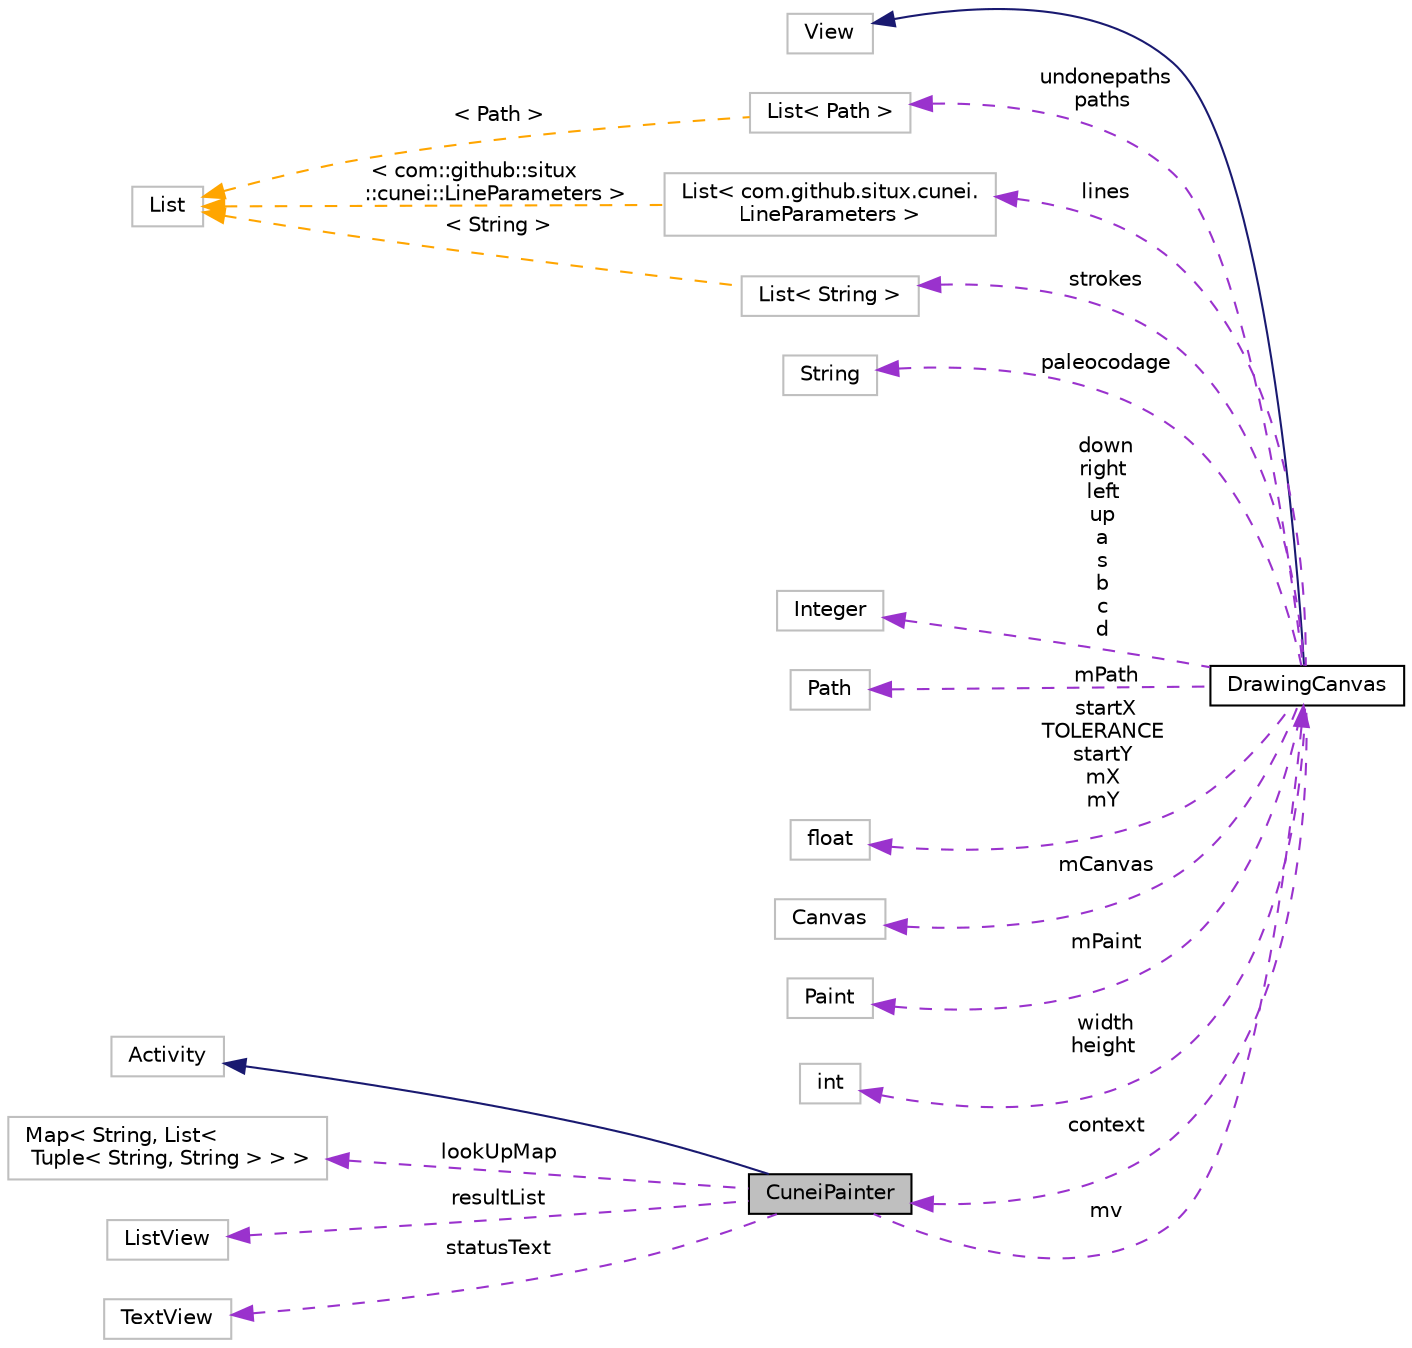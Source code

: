 digraph "CuneiPainter"
{
  edge [fontname="Helvetica",fontsize="10",labelfontname="Helvetica",labelfontsize="10"];
  node [fontname="Helvetica",fontsize="10",shape=record];
  rankdir="LR";
  Node1 [label="CuneiPainter",height=0.2,width=0.4,color="black", fillcolor="grey75", style="filled" fontcolor="black"];
  Node2 -> Node1 [dir="back",color="midnightblue",fontsize="10",style="solid",fontname="Helvetica"];
  Node2 [label="Activity",height=0.2,width=0.4,color="grey75", fillcolor="white", style="filled"];
  Node3 -> Node1 [dir="back",color="darkorchid3",fontsize="10",style="dashed",label=" lookUpMap" ,fontname="Helvetica"];
  Node3 [label="Map\< String, List\<\l Tuple\< String, String \> \> \>",height=0.2,width=0.4,color="grey75", fillcolor="white", style="filled"];
  Node4 -> Node1 [dir="back",color="darkorchid3",fontsize="10",style="dashed",label=" resultList" ,fontname="Helvetica"];
  Node4 [label="ListView",height=0.2,width=0.4,color="grey75", fillcolor="white", style="filled"];
  Node5 -> Node1 [dir="back",color="darkorchid3",fontsize="10",style="dashed",label=" mv" ,fontname="Helvetica"];
  Node5 [label="DrawingCanvas",height=0.2,width=0.4,color="black", fillcolor="white", style="filled",URL="$a00003.html",tooltip="Canvas for drawing lines that indicate cuneiform characters. "];
  Node6 -> Node5 [dir="back",color="midnightblue",fontsize="10",style="solid",fontname="Helvetica"];
  Node6 [label="View",height=0.2,width=0.4,color="grey75", fillcolor="white", style="filled"];
  Node7 -> Node5 [dir="back",color="darkorchid3",fontsize="10",style="dashed",label=" undonepaths\npaths" ,fontname="Helvetica"];
  Node7 [label="List\< Path \>",height=0.2,width=0.4,color="grey75", fillcolor="white", style="filled"];
  Node8 -> Node7 [dir="back",color="orange",fontsize="10",style="dashed",label=" \< Path \>" ,fontname="Helvetica"];
  Node8 [label="List",height=0.2,width=0.4,color="grey75", fillcolor="white", style="filled"];
  Node9 -> Node5 [dir="back",color="darkorchid3",fontsize="10",style="dashed",label=" paleocodage" ,fontname="Helvetica"];
  Node9 [label="String",height=0.2,width=0.4,color="grey75", fillcolor="white", style="filled"];
  Node10 -> Node5 [dir="back",color="darkorchid3",fontsize="10",style="dashed",label=" down\nright\nleft\nup\na\ns\nb\nc\nd" ,fontname="Helvetica"];
  Node10 [label="Integer",height=0.2,width=0.4,color="grey75", fillcolor="white", style="filled"];
  Node11 -> Node5 [dir="back",color="darkorchid3",fontsize="10",style="dashed",label=" lines" ,fontname="Helvetica"];
  Node11 [label="List\< com.github.situx.cunei.\lLineParameters \>",height=0.2,width=0.4,color="grey75", fillcolor="white", style="filled"];
  Node8 -> Node11 [dir="back",color="orange",fontsize="10",style="dashed",label=" \< com::github::situx\l::cunei::LineParameters \>" ,fontname="Helvetica"];
  Node12 -> Node5 [dir="back",color="darkorchid3",fontsize="10",style="dashed",label=" strokes" ,fontname="Helvetica"];
  Node12 [label="List\< String \>",height=0.2,width=0.4,color="grey75", fillcolor="white", style="filled"];
  Node8 -> Node12 [dir="back",color="orange",fontsize="10",style="dashed",label=" \< String \>" ,fontname="Helvetica"];
  Node13 -> Node5 [dir="back",color="darkorchid3",fontsize="10",style="dashed",label=" mPath" ,fontname="Helvetica"];
  Node13 [label="Path",height=0.2,width=0.4,color="grey75", fillcolor="white", style="filled"];
  Node14 -> Node5 [dir="back",color="darkorchid3",fontsize="10",style="dashed",label=" startX\nTOLERANCE\nstartY\nmX\nmY" ,fontname="Helvetica"];
  Node14 [label="float",height=0.2,width=0.4,color="grey75", fillcolor="white", style="filled"];
  Node15 -> Node5 [dir="back",color="darkorchid3",fontsize="10",style="dashed",label=" mCanvas" ,fontname="Helvetica"];
  Node15 [label="Canvas",height=0.2,width=0.4,color="grey75", fillcolor="white", style="filled"];
  Node16 -> Node5 [dir="back",color="darkorchid3",fontsize="10",style="dashed",label=" mPaint" ,fontname="Helvetica"];
  Node16 [label="Paint",height=0.2,width=0.4,color="grey75", fillcolor="white", style="filled"];
  Node17 -> Node5 [dir="back",color="darkorchid3",fontsize="10",style="dashed",label=" width\nheight" ,fontname="Helvetica"];
  Node17 [label="int",height=0.2,width=0.4,color="grey75", fillcolor="white", style="filled"];
  Node1 -> Node5 [dir="back",color="darkorchid3",fontsize="10",style="dashed",label=" context" ,fontname="Helvetica"];
  Node18 -> Node1 [dir="back",color="darkorchid3",fontsize="10",style="dashed",label=" statusText" ,fontname="Helvetica"];
  Node18 [label="TextView",height=0.2,width=0.4,color="grey75", fillcolor="white", style="filled"];
}
